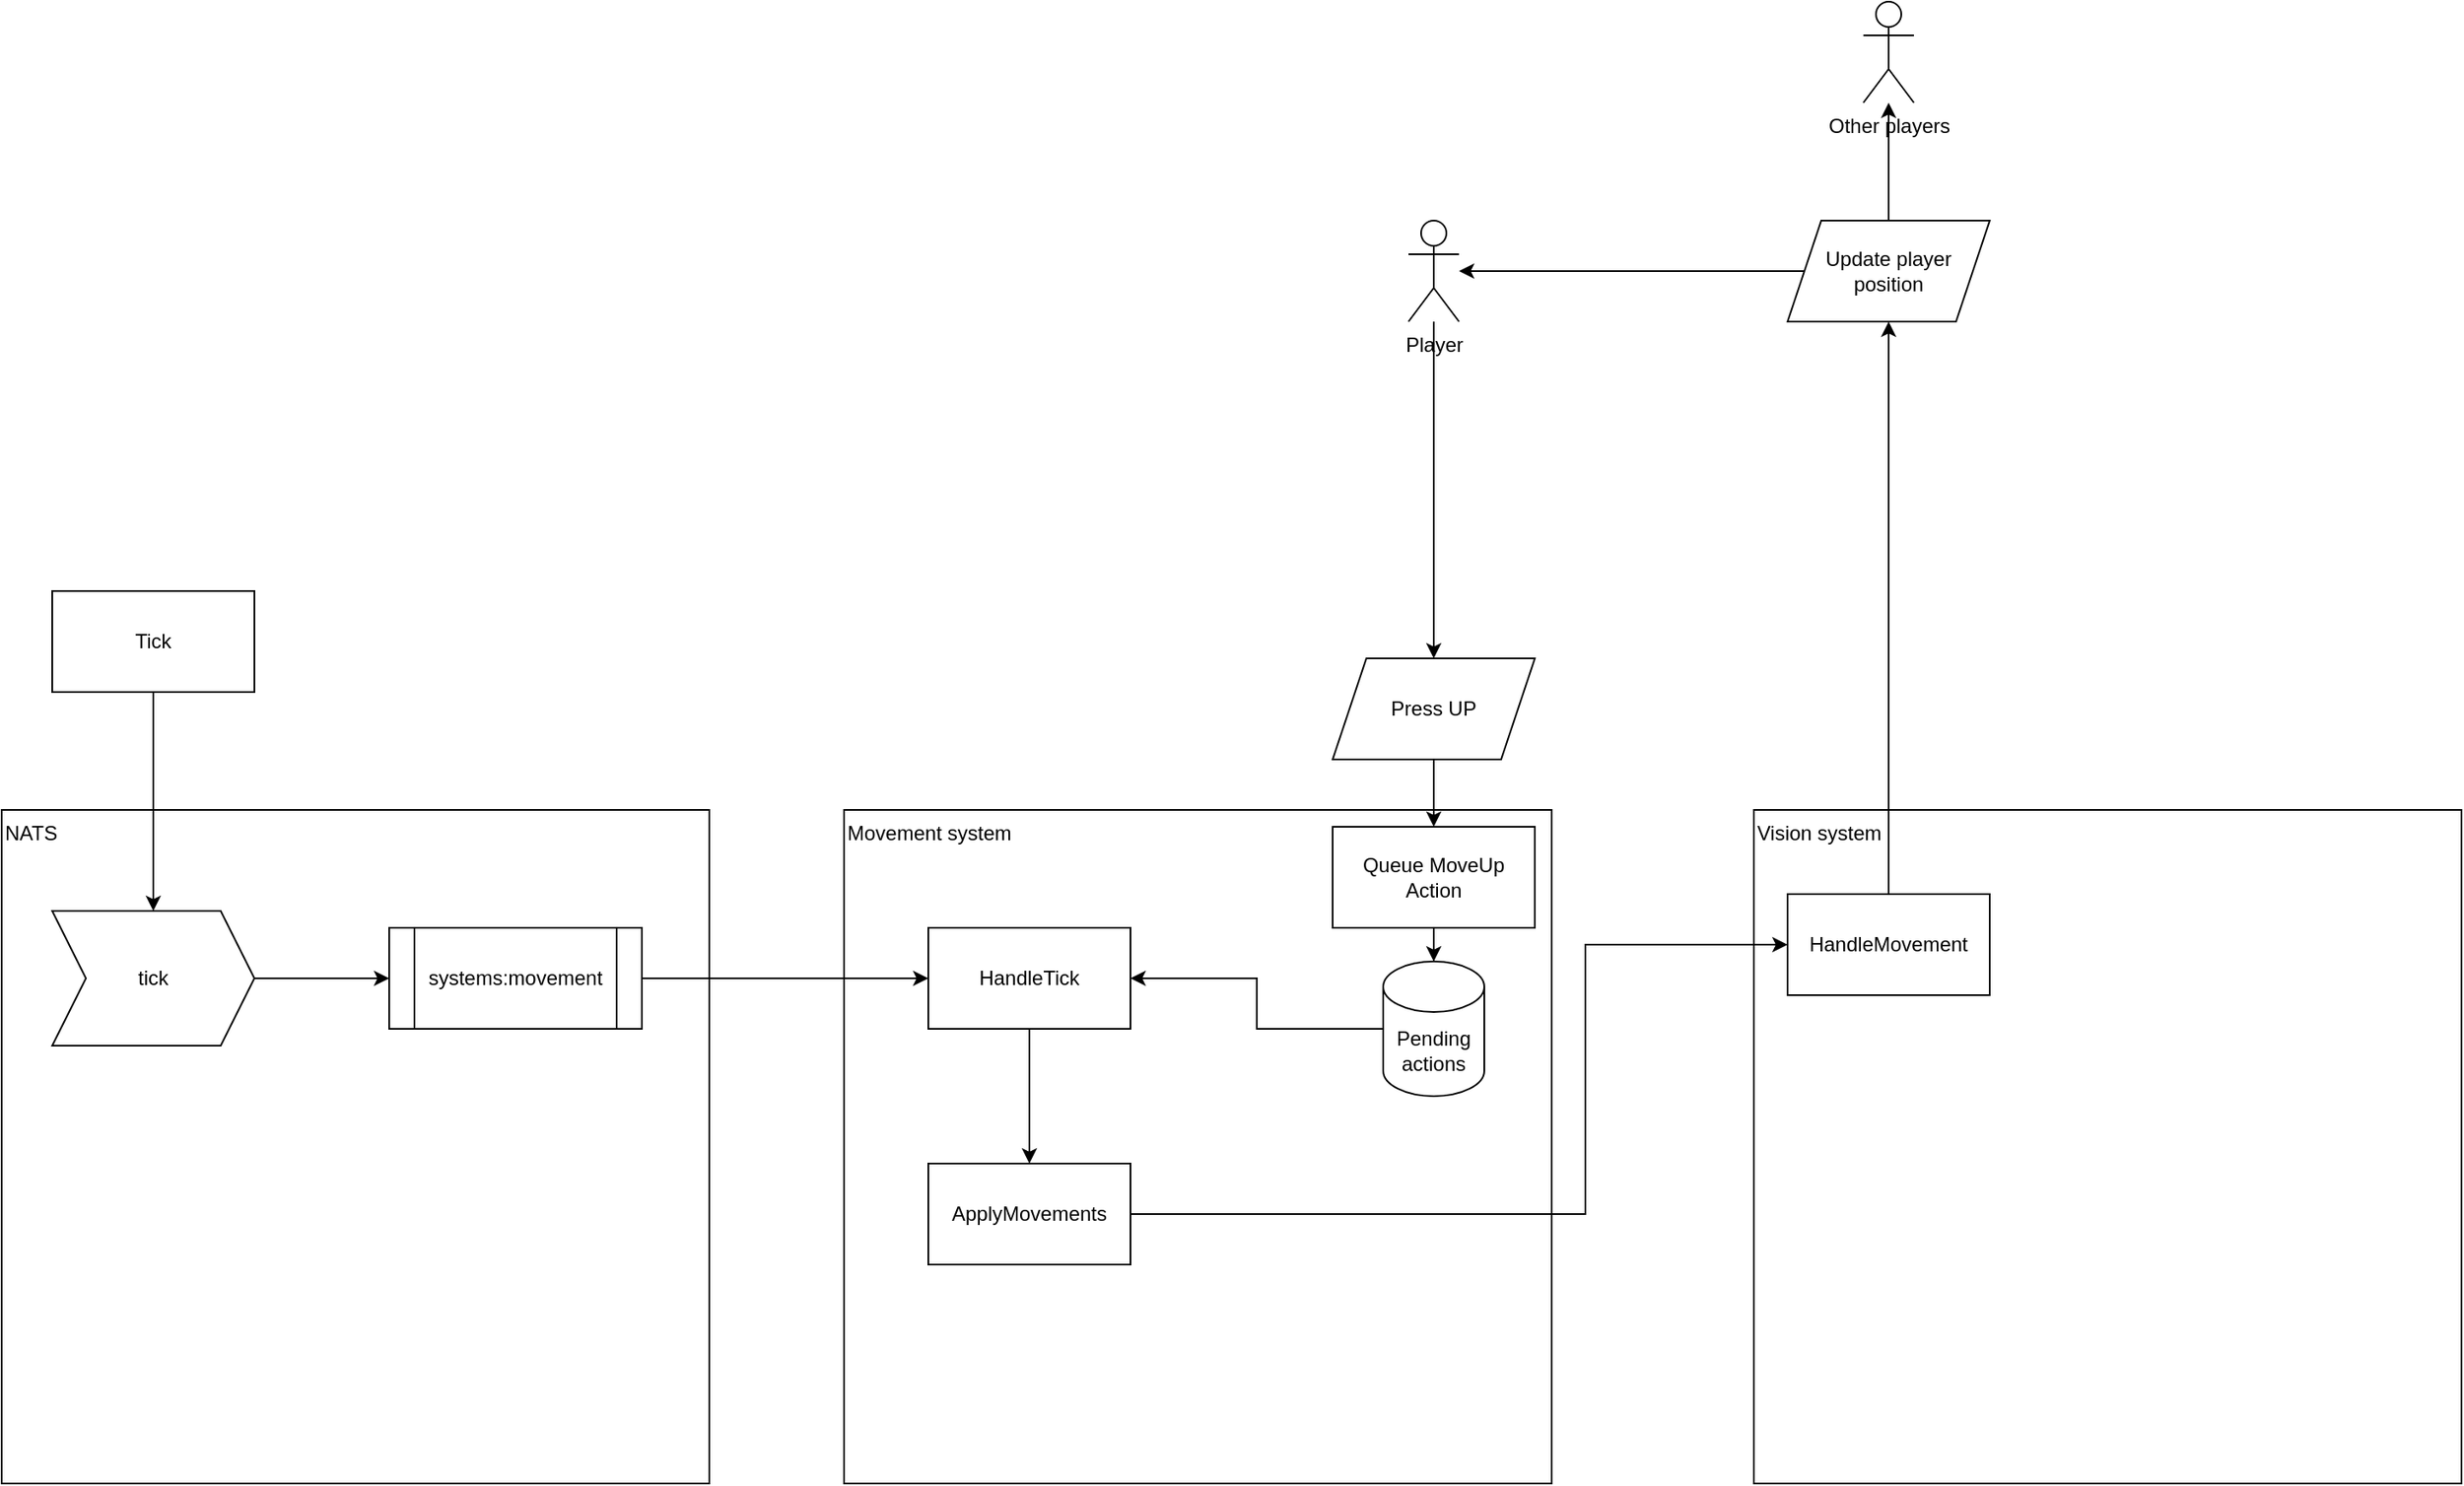 <mxfile>
    <diagram id="c-UncWQHfeCBSh2lhkyQ" name="tick overview">
        <mxGraphModel dx="800" dy="1819" grid="1" gridSize="10" guides="1" tooltips="1" connect="1" arrows="1" fold="1" page="1" pageScale="1" pageWidth="850" pageHeight="1100" math="0" shadow="0">
            <root>
                <mxCell id="0"/>
                <mxCell id="1" parent="0"/>
                <mxCell id="6Ztboae6CQJhjMsA-SUa-27" value="&lt;div&gt;Vision system&lt;/div&gt;&lt;div&gt;&lt;br&gt;&lt;/div&gt;" style="whiteSpace=wrap;html=1;align=left;verticalAlign=top;" parent="1" vertex="1">
                    <mxGeometry x="1050" y="220" width="420" height="400" as="geometry"/>
                </mxCell>
                <mxCell id="6Ztboae6CQJhjMsA-SUa-10" value="&lt;div&gt;Movement system&lt;/div&gt;&lt;div&gt;&lt;br&gt;&lt;/div&gt;" style="whiteSpace=wrap;html=1;align=left;verticalAlign=top;" parent="1" vertex="1">
                    <mxGeometry x="510" y="220" width="420" height="400" as="geometry"/>
                </mxCell>
                <mxCell id="6Ztboae6CQJhjMsA-SUa-1" value="&lt;div align=&quot;left&quot;&gt;NATS&lt;/div&gt;" style="whiteSpace=wrap;html=1;align=left;verticalAlign=top;" parent="1" vertex="1">
                    <mxGeometry x="10" y="220" width="420" height="400" as="geometry"/>
                </mxCell>
                <mxCell id="6Ztboae6CQJhjMsA-SUa-7" value="" style="edgeStyle=orthogonalEdgeStyle;rounded=0;orthogonalLoop=1;jettySize=auto;html=1;" parent="1" source="6Ztboae6CQJhjMsA-SUa-2" target="6Ztboae6CQJhjMsA-SUa-6" edge="1">
                    <mxGeometry relative="1" as="geometry"/>
                </mxCell>
                <mxCell id="6Ztboae6CQJhjMsA-SUa-2" value="tick" style="shape=step;perimeter=stepPerimeter;whiteSpace=wrap;html=1;fixedSize=1;" parent="1" vertex="1">
                    <mxGeometry x="40" y="280" width="120" height="80" as="geometry"/>
                </mxCell>
                <mxCell id="6Ztboae6CQJhjMsA-SUa-5" style="edgeStyle=orthogonalEdgeStyle;rounded=0;orthogonalLoop=1;jettySize=auto;html=1;" parent="1" source="6Ztboae6CQJhjMsA-SUa-4" target="6Ztboae6CQJhjMsA-SUa-2" edge="1">
                    <mxGeometry relative="1" as="geometry"/>
                </mxCell>
                <mxCell id="6Ztboae6CQJhjMsA-SUa-4" value="&lt;div&gt;Tick&lt;/div&gt;" style="whiteSpace=wrap;html=1;" parent="1" vertex="1">
                    <mxGeometry x="40" y="90" width="120" height="60" as="geometry"/>
                </mxCell>
                <mxCell id="6Ztboae6CQJhjMsA-SUa-9" value="" style="edgeStyle=orthogonalEdgeStyle;rounded=0;orthogonalLoop=1;jettySize=auto;html=1;" parent="1" source="6Ztboae6CQJhjMsA-SUa-6" target="6Ztboae6CQJhjMsA-SUa-8" edge="1">
                    <mxGeometry relative="1" as="geometry"/>
                </mxCell>
                <mxCell id="6Ztboae6CQJhjMsA-SUa-6" value="systems:movement" style="shape=process;whiteSpace=wrap;html=1;backgroundOutline=1;" parent="1" vertex="1">
                    <mxGeometry x="240" y="290" width="150" height="60" as="geometry"/>
                </mxCell>
                <mxCell id="6Ztboae6CQJhjMsA-SUa-23" value="" style="edgeStyle=orthogonalEdgeStyle;rounded=0;orthogonalLoop=1;jettySize=auto;html=1;" parent="1" source="6Ztboae6CQJhjMsA-SUa-8" target="6Ztboae6CQJhjMsA-SUa-22" edge="1">
                    <mxGeometry relative="1" as="geometry"/>
                </mxCell>
                <mxCell id="6Ztboae6CQJhjMsA-SUa-8" value="HandleTick" style="whiteSpace=wrap;html=1;" parent="1" vertex="1">
                    <mxGeometry x="560" y="290" width="120" height="60" as="geometry"/>
                </mxCell>
                <mxCell id="6Ztboae6CQJhjMsA-SUa-13" value="" style="edgeStyle=orthogonalEdgeStyle;rounded=0;orthogonalLoop=1;jettySize=auto;html=1;" parent="1" source="6Ztboae6CQJhjMsA-SUa-11" target="6Ztboae6CQJhjMsA-SUa-12" edge="1">
                    <mxGeometry relative="1" as="geometry"/>
                </mxCell>
                <mxCell id="6Ztboae6CQJhjMsA-SUa-11" value="&lt;div&gt;Player&lt;/div&gt;" style="shape=umlActor;verticalLabelPosition=bottom;verticalAlign=top;html=1;outlineConnect=0;" parent="1" vertex="1">
                    <mxGeometry x="845" y="-130" width="30" height="60" as="geometry"/>
                </mxCell>
                <mxCell id="6Ztboae6CQJhjMsA-SUa-17" value="" style="edgeStyle=orthogonalEdgeStyle;rounded=0;orthogonalLoop=1;jettySize=auto;html=1;" parent="1" source="6Ztboae6CQJhjMsA-SUa-12" target="6Ztboae6CQJhjMsA-SUa-16" edge="1">
                    <mxGeometry relative="1" as="geometry"/>
                </mxCell>
                <mxCell id="6Ztboae6CQJhjMsA-SUa-12" value="Press UP" style="shape=parallelogram;perimeter=parallelogramPerimeter;whiteSpace=wrap;html=1;fixedSize=1;verticalAlign=middle;" parent="1" vertex="1">
                    <mxGeometry x="800" y="130" width="120" height="60" as="geometry"/>
                </mxCell>
                <mxCell id="6Ztboae6CQJhjMsA-SUa-20" style="edgeStyle=orthogonalEdgeStyle;rounded=0;orthogonalLoop=1;jettySize=auto;html=1;" parent="1" source="6Ztboae6CQJhjMsA-SUa-16" target="6Ztboae6CQJhjMsA-SUa-18" edge="1">
                    <mxGeometry relative="1" as="geometry"/>
                </mxCell>
                <mxCell id="6Ztboae6CQJhjMsA-SUa-16" value="Queue MoveUp Action" style="whiteSpace=wrap;html=1;" parent="1" vertex="1">
                    <mxGeometry x="800" y="230" width="120" height="60" as="geometry"/>
                </mxCell>
                <mxCell id="6Ztboae6CQJhjMsA-SUa-21" style="edgeStyle=orthogonalEdgeStyle;rounded=0;orthogonalLoop=1;jettySize=auto;html=1;entryX=1;entryY=0.5;entryDx=0;entryDy=0;" parent="1" source="6Ztboae6CQJhjMsA-SUa-18" target="6Ztboae6CQJhjMsA-SUa-8" edge="1">
                    <mxGeometry relative="1" as="geometry"/>
                </mxCell>
                <mxCell id="6Ztboae6CQJhjMsA-SUa-18" value="Pending actions" style="shape=cylinder3;whiteSpace=wrap;html=1;boundedLbl=1;backgroundOutline=1;size=15;" parent="1" vertex="1">
                    <mxGeometry x="830" y="310" width="60" height="80" as="geometry"/>
                </mxCell>
                <mxCell id="6Ztboae6CQJhjMsA-SUa-26" value="" style="edgeStyle=orthogonalEdgeStyle;rounded=0;orthogonalLoop=1;jettySize=auto;html=1;" parent="1" source="6Ztboae6CQJhjMsA-SUa-22" target="6Ztboae6CQJhjMsA-SUa-25" edge="1">
                    <mxGeometry relative="1" as="geometry">
                        <Array as="points">
                            <mxPoint x="950" y="460"/>
                            <mxPoint x="950" y="300"/>
                        </Array>
                    </mxGeometry>
                </mxCell>
                <mxCell id="6Ztboae6CQJhjMsA-SUa-22" value="ApplyMovements" style="whiteSpace=wrap;html=1;" parent="1" vertex="1">
                    <mxGeometry x="560" y="430" width="120" height="60" as="geometry"/>
                </mxCell>
                <mxCell id="6Ztboae6CQJhjMsA-SUa-32" value="" style="edgeStyle=orthogonalEdgeStyle;rounded=0;orthogonalLoop=1;jettySize=auto;html=1;" parent="1" source="6Ztboae6CQJhjMsA-SUa-25" target="6Ztboae6CQJhjMsA-SUa-31" edge="1">
                    <mxGeometry relative="1" as="geometry"/>
                </mxCell>
                <mxCell id="6Ztboae6CQJhjMsA-SUa-25" value="HandleMovement" style="whiteSpace=wrap;html=1;" parent="1" vertex="1">
                    <mxGeometry x="1070" y="270" width="120" height="60" as="geometry"/>
                </mxCell>
                <mxCell id="6Ztboae6CQJhjMsA-SUa-28" value="Other players" style="shape=umlActor;verticalLabelPosition=bottom;verticalAlign=top;html=1;outlineConnect=0;" parent="1" vertex="1">
                    <mxGeometry x="1115" y="-260" width="30" height="60" as="geometry"/>
                </mxCell>
                <mxCell id="6Ztboae6CQJhjMsA-SUa-33" style="edgeStyle=orthogonalEdgeStyle;rounded=0;orthogonalLoop=1;jettySize=auto;html=1;" parent="1" source="6Ztboae6CQJhjMsA-SUa-31" target="6Ztboae6CQJhjMsA-SUa-11" edge="1">
                    <mxGeometry relative="1" as="geometry"/>
                </mxCell>
                <mxCell id="6Ztboae6CQJhjMsA-SUa-34" style="edgeStyle=orthogonalEdgeStyle;rounded=0;orthogonalLoop=1;jettySize=auto;html=1;" parent="1" source="6Ztboae6CQJhjMsA-SUa-31" target="6Ztboae6CQJhjMsA-SUa-28" edge="1">
                    <mxGeometry relative="1" as="geometry"/>
                </mxCell>
                <mxCell id="6Ztboae6CQJhjMsA-SUa-31" value="Update player position" style="shape=parallelogram;perimeter=parallelogramPerimeter;whiteSpace=wrap;html=1;fixedSize=1;" parent="1" vertex="1">
                    <mxGeometry x="1070" y="-130" width="120" height="60" as="geometry"/>
                </mxCell>
            </root>
        </mxGraphModel>
    </diagram>
</mxfile>
